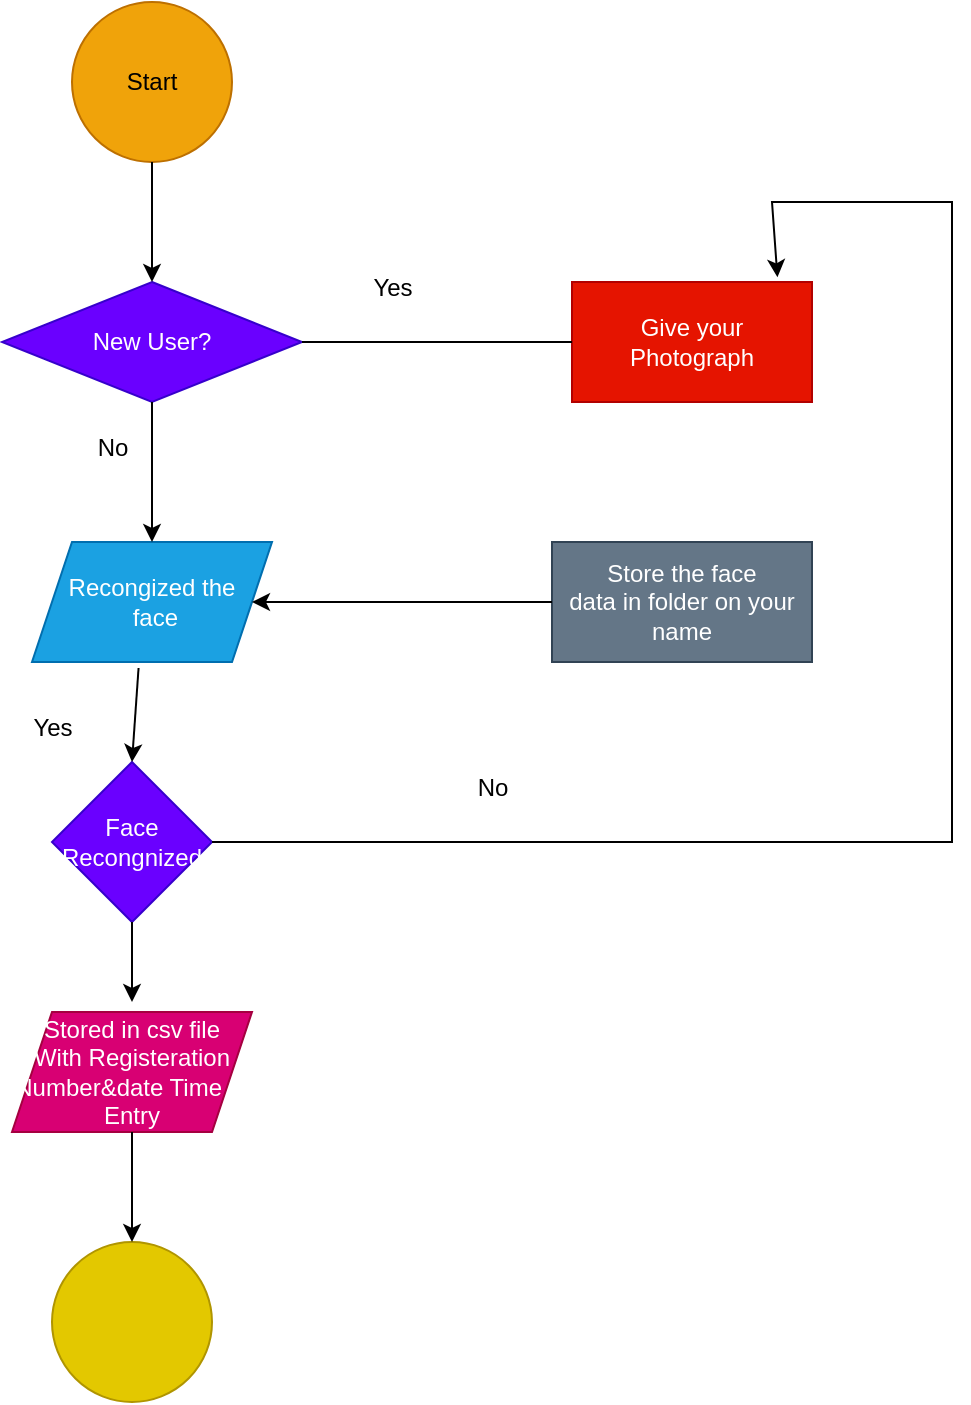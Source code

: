 <mxfile version="28.1.2">
  <diagram name="Page-1" id="-BdWQv98dS52AC0jAkLI">
    <mxGraphModel dx="772" dy="501" grid="1" gridSize="10" guides="1" tooltips="1" connect="1" arrows="1" fold="1" page="1" pageScale="1" pageWidth="827" pageHeight="1169" math="0" shadow="0">
      <root>
        <mxCell id="0" />
        <mxCell id="1" parent="0" />
        <mxCell id="pTobSqgSz1mkOmuJtbXi-1" value="Start" style="ellipse;whiteSpace=wrap;html=1;aspect=fixed;fillColor=#f0a30a;fontColor=#000000;strokeColor=#BD7000;" vertex="1" parent="1">
          <mxGeometry x="360" y="20" width="80" height="80" as="geometry" />
        </mxCell>
        <mxCell id="pTobSqgSz1mkOmuJtbXi-2" value="New User?" style="rhombus;whiteSpace=wrap;html=1;fillColor=#6a00ff;fontColor=#ffffff;strokeColor=#3700CC;" vertex="1" parent="1">
          <mxGeometry x="325" y="160" width="150" height="60" as="geometry" />
        </mxCell>
        <mxCell id="pTobSqgSz1mkOmuJtbXi-4" value="Face&lt;div&gt;Recongnized&lt;/div&gt;" style="rhombus;whiteSpace=wrap;html=1;fillColor=#6a00ff;fontColor=#ffffff;strokeColor=#3700CC;" vertex="1" parent="1">
          <mxGeometry x="350" y="400" width="80" height="80" as="geometry" />
        </mxCell>
        <mxCell id="pTobSqgSz1mkOmuJtbXi-5" value="Stored in csv file&lt;div&gt;With Registeration Number&amp;amp;date Time of Entry&lt;/div&gt;" style="shape=parallelogram;perimeter=parallelogramPerimeter;whiteSpace=wrap;html=1;fixedSize=1;fillColor=#d80073;fontColor=#ffffff;strokeColor=#A50040;" vertex="1" parent="1">
          <mxGeometry x="330" y="525" width="120" height="60" as="geometry" />
        </mxCell>
        <mxCell id="pTobSqgSz1mkOmuJtbXi-6" value="" style="ellipse;whiteSpace=wrap;html=1;aspect=fixed;fillColor=#e3c800;fontColor=#000000;strokeColor=#B09500;" vertex="1" parent="1">
          <mxGeometry x="350" y="640" width="80" height="80" as="geometry" />
        </mxCell>
        <mxCell id="pTobSqgSz1mkOmuJtbXi-7" value="Recongized the&lt;div&gt;&amp;nbsp;face&lt;/div&gt;" style="shape=parallelogram;perimeter=parallelogramPerimeter;whiteSpace=wrap;html=1;fixedSize=1;fillColor=#1ba1e2;fontColor=#ffffff;strokeColor=#006EAF;" vertex="1" parent="1">
          <mxGeometry x="340" y="290" width="120" height="60" as="geometry" />
        </mxCell>
        <mxCell id="pTobSqgSz1mkOmuJtbXi-8" value="Give your&lt;div&gt;Photograph&lt;/div&gt;" style="rounded=0;whiteSpace=wrap;html=1;fillColor=#e51400;fontColor=#ffffff;strokeColor=#B20000;" vertex="1" parent="1">
          <mxGeometry x="610" y="160" width="120" height="60" as="geometry" />
        </mxCell>
        <mxCell id="pTobSqgSz1mkOmuJtbXi-9" value="Store the face&lt;div&gt;data in folder on your name&lt;/div&gt;" style="rounded=0;whiteSpace=wrap;html=1;fillColor=#647687;fontColor=#ffffff;strokeColor=#314354;" vertex="1" parent="1">
          <mxGeometry x="600" y="290" width="130" height="60" as="geometry" />
        </mxCell>
        <mxCell id="pTobSqgSz1mkOmuJtbXi-10" value="" style="endArrow=classic;html=1;rounded=0;exitX=0.5;exitY=1;exitDx=0;exitDy=0;entryX=0.5;entryY=0;entryDx=0;entryDy=0;" edge="1" parent="1" source="pTobSqgSz1mkOmuJtbXi-1" target="pTobSqgSz1mkOmuJtbXi-2">
          <mxGeometry width="50" height="50" relative="1" as="geometry">
            <mxPoint x="530" y="220" as="sourcePoint" />
            <mxPoint x="580" y="170" as="targetPoint" />
          </mxGeometry>
        </mxCell>
        <mxCell id="pTobSqgSz1mkOmuJtbXi-11" value="" style="endArrow=classic;html=1;rounded=0;exitX=0.5;exitY=1;exitDx=0;exitDy=0;entryX=0.5;entryY=0;entryDx=0;entryDy=0;" edge="1" parent="1" source="pTobSqgSz1mkOmuJtbXi-2" target="pTobSqgSz1mkOmuJtbXi-7">
          <mxGeometry width="50" height="50" relative="1" as="geometry">
            <mxPoint x="530" y="220" as="sourcePoint" />
            <mxPoint x="390" y="280" as="targetPoint" />
          </mxGeometry>
        </mxCell>
        <mxCell id="pTobSqgSz1mkOmuJtbXi-12" value="" style="endArrow=classic;html=1;rounded=0;exitX=0.444;exitY=1.05;exitDx=0;exitDy=0;exitPerimeter=0;entryX=0.5;entryY=0;entryDx=0;entryDy=0;" edge="1" parent="1" source="pTobSqgSz1mkOmuJtbXi-7" target="pTobSqgSz1mkOmuJtbXi-4">
          <mxGeometry width="50" height="50" relative="1" as="geometry">
            <mxPoint x="530" y="340" as="sourcePoint" />
            <mxPoint x="580" y="290" as="targetPoint" />
          </mxGeometry>
        </mxCell>
        <mxCell id="pTobSqgSz1mkOmuJtbXi-13" value="" style="endArrow=classic;html=1;rounded=0;exitX=0.5;exitY=1;exitDx=0;exitDy=0;" edge="1" parent="1" source="pTobSqgSz1mkOmuJtbXi-4">
          <mxGeometry width="50" height="50" relative="1" as="geometry">
            <mxPoint x="530" y="340" as="sourcePoint" />
            <mxPoint x="390" y="520" as="targetPoint" />
          </mxGeometry>
        </mxCell>
        <mxCell id="pTobSqgSz1mkOmuJtbXi-17" value="" style="endArrow=classic;html=1;rounded=0;exitX=0;exitY=0.5;exitDx=0;exitDy=0;" edge="1" parent="1" source="pTobSqgSz1mkOmuJtbXi-9" target="pTobSqgSz1mkOmuJtbXi-7">
          <mxGeometry width="50" height="50" relative="1" as="geometry">
            <mxPoint x="530" y="340" as="sourcePoint" />
            <mxPoint x="580" y="290" as="targetPoint" />
          </mxGeometry>
        </mxCell>
        <mxCell id="pTobSqgSz1mkOmuJtbXi-18" value="" style="endArrow=none;html=1;rounded=0;exitX=1;exitY=0.5;exitDx=0;exitDy=0;" edge="1" parent="1" source="pTobSqgSz1mkOmuJtbXi-2">
          <mxGeometry width="50" height="50" relative="1" as="geometry">
            <mxPoint x="530" y="340" as="sourcePoint" />
            <mxPoint x="610" y="190" as="targetPoint" />
          </mxGeometry>
        </mxCell>
        <mxCell id="pTobSqgSz1mkOmuJtbXi-23" value="No" style="text;html=1;align=center;verticalAlign=middle;resizable=0;points=[];autosize=1;strokeColor=none;fillColor=none;" vertex="1" parent="1">
          <mxGeometry x="360" y="228" width="40" height="30" as="geometry" />
        </mxCell>
        <mxCell id="pTobSqgSz1mkOmuJtbXi-24" value="Yes" style="text;html=1;align=center;verticalAlign=middle;resizable=0;points=[];autosize=1;strokeColor=none;fillColor=none;" vertex="1" parent="1">
          <mxGeometry x="330" y="368" width="40" height="30" as="geometry" />
        </mxCell>
        <mxCell id="pTobSqgSz1mkOmuJtbXi-25" value="Yes" style="text;html=1;align=center;verticalAlign=middle;resizable=0;points=[];autosize=1;strokeColor=none;fillColor=none;" vertex="1" parent="1">
          <mxGeometry x="500" y="148" width="40" height="30" as="geometry" />
        </mxCell>
        <mxCell id="pTobSqgSz1mkOmuJtbXi-32" value="" style="endArrow=classic;html=1;rounded=0;exitX=0.5;exitY=1;exitDx=0;exitDy=0;entryX=0.5;entryY=0;entryDx=0;entryDy=0;" edge="1" parent="1" source="pTobSqgSz1mkOmuJtbXi-5" target="pTobSqgSz1mkOmuJtbXi-6">
          <mxGeometry width="50" height="50" relative="1" as="geometry">
            <mxPoint x="530" y="590" as="sourcePoint" />
            <mxPoint x="580" y="540" as="targetPoint" />
          </mxGeometry>
        </mxCell>
        <mxCell id="pTobSqgSz1mkOmuJtbXi-39" value="" style="endArrow=classic;html=1;rounded=0;exitX=1;exitY=0.5;exitDx=0;exitDy=0;entryX=0.856;entryY=-0.039;entryDx=0;entryDy=0;entryPerimeter=0;" edge="1" parent="1" source="pTobSqgSz1mkOmuJtbXi-4" target="pTobSqgSz1mkOmuJtbXi-8">
          <mxGeometry width="50" height="50" relative="1" as="geometry">
            <mxPoint x="530" y="270" as="sourcePoint" />
            <mxPoint x="580" y="220" as="targetPoint" />
            <Array as="points">
              <mxPoint x="800" y="440" />
              <mxPoint x="800" y="120" />
              <mxPoint x="710" y="120" />
            </Array>
          </mxGeometry>
        </mxCell>
        <mxCell id="pTobSqgSz1mkOmuJtbXi-41" value="No" style="text;html=1;align=center;verticalAlign=middle;resizable=0;points=[];autosize=1;strokeColor=none;fillColor=none;" vertex="1" parent="1">
          <mxGeometry x="550" y="398" width="40" height="30" as="geometry" />
        </mxCell>
      </root>
    </mxGraphModel>
  </diagram>
</mxfile>
